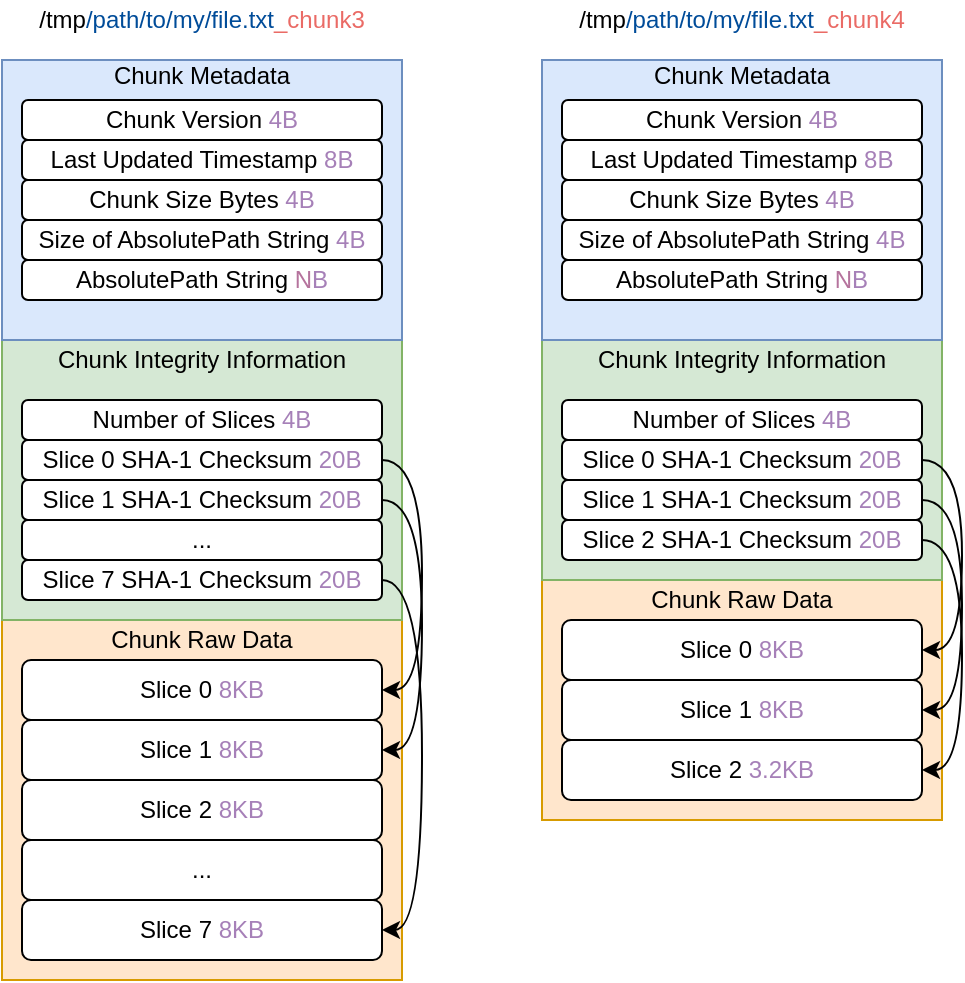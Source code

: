 <mxfile version="15.1.3" type="device"><diagram id="86tiMnSc3N-N9OOETL2_" name="Page-1"><mxGraphModel dx="1106" dy="747" grid="1" gridSize="10" guides="1" tooltips="1" connect="1" arrows="1" fold="1" page="1" pageScale="1" pageWidth="850" pageHeight="1100" math="0" shadow="0"><root><mxCell id="0"/><mxCell id="1" parent="0"/><mxCell id="TMh6_Q4h6xluNFHZRdpv-1" value="" style="rounded=0;whiteSpace=wrap;html=1;fillColor=#ffe6cc;strokeColor=#d79b00;" parent="1" vertex="1"><mxGeometry x="40" y="380" width="200" height="180" as="geometry"/></mxCell><mxCell id="TMh6_Q4h6xluNFHZRdpv-3" value="" style="rounded=0;whiteSpace=wrap;html=1;fillColor=#d5e8d4;strokeColor=#82b366;" parent="1" vertex="1"><mxGeometry x="40" y="240" width="200" height="140" as="geometry"/></mxCell><mxCell id="TMh6_Q4h6xluNFHZRdpv-4" value="" style="rounded=0;whiteSpace=wrap;html=1;fillColor=#dae8fc;strokeColor=#6c8ebf;" parent="1" vertex="1"><mxGeometry x="40" y="100" width="200" height="140" as="geometry"/></mxCell><mxCell id="TMh6_Q4h6xluNFHZRdpv-5" value="Chunk Raw Data" style="text;html=1;strokeColor=none;fillColor=none;align=center;verticalAlign=middle;whiteSpace=wrap;rounded=0;" parent="1" vertex="1"><mxGeometry x="40" y="380" width="200" height="20" as="geometry"/></mxCell><mxCell id="TMh6_Q4h6xluNFHZRdpv-6" value="Chunk Integrity Information" style="text;html=1;strokeColor=none;fillColor=none;align=center;verticalAlign=middle;whiteSpace=wrap;rounded=0;" parent="1" vertex="1"><mxGeometry x="40" y="240" width="200" height="20" as="geometry"/></mxCell><mxCell id="TMh6_Q4h6xluNFHZRdpv-7" value="Chunk Metadata" style="text;html=1;strokeColor=none;fillColor=none;align=center;verticalAlign=middle;whiteSpace=wrap;rounded=0;" parent="1" vertex="1"><mxGeometry x="40" y="100" width="200" height="15" as="geometry"/></mxCell><mxCell id="TMh6_Q4h6xluNFHZRdpv-9" value="Slice 0 &lt;font color=&quot;#a680b8&quot;&gt;8KB&lt;/font&gt;" style="rounded=1;whiteSpace=wrap;html=1;" parent="1" vertex="1"><mxGeometry x="50" y="400" width="180" height="30" as="geometry"/></mxCell><mxCell id="TMh6_Q4h6xluNFHZRdpv-10" value="Slice 1 &lt;font color=&quot;#a680b8&quot;&gt;8KB&lt;/font&gt;" style="rounded=1;whiteSpace=wrap;html=1;" parent="1" vertex="1"><mxGeometry x="50" y="430" width="180" height="30" as="geometry"/></mxCell><mxCell id="TMh6_Q4h6xluNFHZRdpv-11" value="Slice 2 &lt;font color=&quot;#a680b8&quot;&gt;8KB&lt;/font&gt;" style="rounded=1;whiteSpace=wrap;html=1;" parent="1" vertex="1"><mxGeometry x="50" y="460" width="180" height="30" as="geometry"/></mxCell><mxCell id="TMh6_Q4h6xluNFHZRdpv-12" value="Slice 7 &lt;font color=&quot;#a680b8&quot;&gt;8KB&lt;/font&gt;" style="rounded=1;whiteSpace=wrap;html=1;" parent="1" vertex="1"><mxGeometry x="50" y="520" width="180" height="30" as="geometry"/></mxCell><mxCell id="TMh6_Q4h6xluNFHZRdpv-13" value="..." style="rounded=1;whiteSpace=wrap;html=1;" parent="1" vertex="1"><mxGeometry x="50" y="490" width="180" height="30" as="geometry"/></mxCell><mxCell id="TMh6_Q4h6xluNFHZRdpv-20" style="edgeStyle=orthogonalEdgeStyle;rounded=0;orthogonalLoop=1;jettySize=auto;html=1;exitX=1;exitY=0.5;exitDx=0;exitDy=0;entryX=1;entryY=0.5;entryDx=0;entryDy=0;curved=1;" parent="1" source="TMh6_Q4h6xluNFHZRdpv-14" target="TMh6_Q4h6xluNFHZRdpv-9" edge="1"><mxGeometry relative="1" as="geometry"/></mxCell><mxCell id="TMh6_Q4h6xluNFHZRdpv-14" value="Slice 0 SHA-1 Checksum &lt;font color=&quot;#a680b8&quot;&gt;20B&lt;/font&gt;" style="rounded=1;whiteSpace=wrap;html=1;" parent="1" vertex="1"><mxGeometry x="50" y="290" width="180" height="20" as="geometry"/></mxCell><mxCell id="TMh6_Q4h6xluNFHZRdpv-21" style="edgeStyle=orthogonalEdgeStyle;curved=1;rounded=0;orthogonalLoop=1;jettySize=auto;html=1;exitX=1;exitY=0.5;exitDx=0;exitDy=0;entryX=1;entryY=0.5;entryDx=0;entryDy=0;" parent="1" source="TMh6_Q4h6xluNFHZRdpv-15" target="TMh6_Q4h6xluNFHZRdpv-10" edge="1"><mxGeometry relative="1" as="geometry"/></mxCell><mxCell id="TMh6_Q4h6xluNFHZRdpv-15" value="Slice 1 SHA-1 Checksum&amp;nbsp;&lt;span style=&quot;color: rgb(166 , 128 , 184)&quot;&gt;20B&lt;/span&gt;" style="rounded=1;whiteSpace=wrap;html=1;" parent="1" vertex="1"><mxGeometry x="50" y="310" width="180" height="20" as="geometry"/></mxCell><mxCell id="TMh6_Q4h6xluNFHZRdpv-22" style="edgeStyle=orthogonalEdgeStyle;curved=1;rounded=0;orthogonalLoop=1;jettySize=auto;html=1;exitX=1;exitY=0.5;exitDx=0;exitDy=0;entryX=1;entryY=0.5;entryDx=0;entryDy=0;" parent="1" source="TMh6_Q4h6xluNFHZRdpv-16" target="TMh6_Q4h6xluNFHZRdpv-12" edge="1"><mxGeometry relative="1" as="geometry"/></mxCell><mxCell id="TMh6_Q4h6xluNFHZRdpv-16" value="Slice 7 SHA-1 Checksum&amp;nbsp;&lt;span style=&quot;color: rgb(166 , 128 , 184)&quot;&gt;20B&lt;/span&gt;" style="rounded=1;whiteSpace=wrap;html=1;" parent="1" vertex="1"><mxGeometry x="50" y="350" width="180" height="20" as="geometry"/></mxCell><mxCell id="TMh6_Q4h6xluNFHZRdpv-17" value="..." style="rounded=1;whiteSpace=wrap;html=1;" parent="1" vertex="1"><mxGeometry x="50" y="330" width="180" height="20" as="geometry"/></mxCell><mxCell id="TMh6_Q4h6xluNFHZRdpv-18" value="Chunk Version&amp;nbsp;&lt;span style=&quot;color: rgb(166 , 128 , 184)&quot;&gt;4B&lt;/span&gt;" style="rounded=1;whiteSpace=wrap;html=1;" parent="1" vertex="1"><mxGeometry x="50" y="120" width="180" height="20" as="geometry"/></mxCell><mxCell id="TMh6_Q4h6xluNFHZRdpv-19" value="Last Updated Timestamp&amp;nbsp;&lt;span style=&quot;color: rgb(166 , 128 , 184)&quot;&gt;8B&lt;/span&gt;" style="rounded=1;whiteSpace=wrap;html=1;" parent="1" vertex="1"><mxGeometry x="50" y="140" width="180" height="20" as="geometry"/></mxCell><mxCell id="TMh6_Q4h6xluNFHZRdpv-23" value="/tmp&lt;font color=&quot;#004c99&quot;&gt;/path/to/my/file.txt&lt;/font&gt;&lt;font color=&quot;#ea6b66&quot;&gt;_chunk3&lt;/font&gt;" style="text;html=1;strokeColor=none;fillColor=none;align=center;verticalAlign=middle;whiteSpace=wrap;rounded=0;" parent="1" vertex="1"><mxGeometry x="40" y="70" width="200" height="20" as="geometry"/></mxCell><mxCell id="TMh6_Q4h6xluNFHZRdpv-45" value="Number of Slices&amp;nbsp;&lt;span style=&quot;color: rgb(166 , 128 , 184)&quot;&gt;4B&lt;/span&gt;" style="rounded=1;whiteSpace=wrap;html=1;" parent="1" vertex="1"><mxGeometry x="50" y="270" width="180" height="20" as="geometry"/></mxCell><mxCell id="TMh6_Q4h6xluNFHZRdpv-46" value="" style="rounded=0;whiteSpace=wrap;html=1;fillColor=#ffe6cc;strokeColor=#d79b00;" parent="1" vertex="1"><mxGeometry x="310" y="360" width="200" height="120" as="geometry"/></mxCell><mxCell id="TMh6_Q4h6xluNFHZRdpv-47" value="" style="rounded=0;whiteSpace=wrap;html=1;fillColor=#d5e8d4;strokeColor=#82b366;" parent="1" vertex="1"><mxGeometry x="310" y="240" width="200" height="120" as="geometry"/></mxCell><mxCell id="TMh6_Q4h6xluNFHZRdpv-48" value="" style="rounded=0;whiteSpace=wrap;html=1;fillColor=#dae8fc;strokeColor=#6c8ebf;" parent="1" vertex="1"><mxGeometry x="310" y="100" width="200" height="140" as="geometry"/></mxCell><mxCell id="TMh6_Q4h6xluNFHZRdpv-49" value="Chunk Raw Data" style="text;html=1;strokeColor=none;fillColor=none;align=center;verticalAlign=middle;whiteSpace=wrap;rounded=0;" parent="1" vertex="1"><mxGeometry x="310" y="360" width="200" height="20" as="geometry"/></mxCell><mxCell id="TMh6_Q4h6xluNFHZRdpv-50" value="Chunk Integrity Information" style="text;html=1;strokeColor=none;fillColor=none;align=center;verticalAlign=middle;whiteSpace=wrap;rounded=0;" parent="1" vertex="1"><mxGeometry x="310" y="240" width="200" height="20" as="geometry"/></mxCell><mxCell id="TMh6_Q4h6xluNFHZRdpv-51" value="Chunk Metadata" style="text;html=1;strokeColor=none;fillColor=none;align=center;verticalAlign=middle;whiteSpace=wrap;rounded=0;" parent="1" vertex="1"><mxGeometry x="310" y="100" width="200" height="15" as="geometry"/></mxCell><mxCell id="TMh6_Q4h6xluNFHZRdpv-52" value="Slice 0&amp;nbsp;&lt;span style=&quot;color: rgb(166 , 128 , 184)&quot;&gt;8KB&lt;/span&gt;" style="rounded=1;whiteSpace=wrap;html=1;" parent="1" vertex="1"><mxGeometry x="320" y="380" width="180" height="30" as="geometry"/></mxCell><mxCell id="TMh6_Q4h6xluNFHZRdpv-53" value="Slice 1&amp;nbsp;&lt;span style=&quot;color: rgb(166 , 128 , 184)&quot;&gt;8KB&lt;/span&gt;" style="rounded=1;whiteSpace=wrap;html=1;" parent="1" vertex="1"><mxGeometry x="320" y="410" width="180" height="30" as="geometry"/></mxCell><mxCell id="TMh6_Q4h6xluNFHZRdpv-54" value="Slice 2&amp;nbsp;&lt;span style=&quot;color: rgb(166 , 128 , 184)&quot;&gt;3.2KB&lt;/span&gt;" style="rounded=1;whiteSpace=wrap;html=1;" parent="1" vertex="1"><mxGeometry x="320" y="440" width="180" height="30" as="geometry"/></mxCell><mxCell id="TMh6_Q4h6xluNFHZRdpv-57" style="edgeStyle=orthogonalEdgeStyle;rounded=0;orthogonalLoop=1;jettySize=auto;html=1;exitX=1;exitY=0.5;exitDx=0;exitDy=0;entryX=1;entryY=0.5;entryDx=0;entryDy=0;curved=1;" parent="1" source="TMh6_Q4h6xluNFHZRdpv-58" target="TMh6_Q4h6xluNFHZRdpv-52" edge="1"><mxGeometry relative="1" as="geometry"/></mxCell><mxCell id="TMh6_Q4h6xluNFHZRdpv-58" value="Slice 0 SHA-1 Checksum&amp;nbsp;&lt;span style=&quot;color: rgb(166 , 128 , 184)&quot;&gt;20B&lt;/span&gt;" style="rounded=1;whiteSpace=wrap;html=1;" parent="1" vertex="1"><mxGeometry x="320" y="290" width="180" height="20" as="geometry"/></mxCell><mxCell id="TMh6_Q4h6xluNFHZRdpv-59" style="edgeStyle=orthogonalEdgeStyle;curved=1;rounded=0;orthogonalLoop=1;jettySize=auto;html=1;exitX=1;exitY=0.5;exitDx=0;exitDy=0;entryX=1;entryY=0.5;entryDx=0;entryDy=0;" parent="1" source="TMh6_Q4h6xluNFHZRdpv-60" target="TMh6_Q4h6xluNFHZRdpv-53" edge="1"><mxGeometry relative="1" as="geometry"/></mxCell><mxCell id="TMh6_Q4h6xluNFHZRdpv-60" value="Slice 1 SHA-1 Checksum&amp;nbsp;&lt;span style=&quot;color: rgb(166 , 128 , 184)&quot;&gt;20B&lt;/span&gt;" style="rounded=1;whiteSpace=wrap;html=1;" parent="1" vertex="1"><mxGeometry x="320" y="310" width="180" height="20" as="geometry"/></mxCell><mxCell id="TMh6_Q4h6xluNFHZRdpv-64" value="Chunk Version&amp;nbsp;&lt;span style=&quot;color: rgb(166 , 128 , 184)&quot;&gt;4B&lt;/span&gt;" style="rounded=1;whiteSpace=wrap;html=1;" parent="1" vertex="1"><mxGeometry x="320" y="120" width="180" height="20" as="geometry"/></mxCell><mxCell id="TMh6_Q4h6xluNFHZRdpv-65" value="Last Updated Timestamp&amp;nbsp;&lt;span style=&quot;color: rgb(166 , 128 , 184)&quot;&gt;8B&lt;/span&gt;" style="rounded=1;whiteSpace=wrap;html=1;" parent="1" vertex="1"><mxGeometry x="320" y="140" width="180" height="20" as="geometry"/></mxCell><mxCell id="TMh6_Q4h6xluNFHZRdpv-66" value="/tmp&lt;font color=&quot;#004c99&quot;&gt;/path/to/my/file.txt&lt;/font&gt;&lt;font color=&quot;#ea6b66&quot;&gt;_chunk4&lt;br&gt;&lt;/font&gt;" style="text;html=1;strokeColor=none;fillColor=none;align=center;verticalAlign=middle;whiteSpace=wrap;rounded=0;" parent="1" vertex="1"><mxGeometry x="310" y="70" width="200" height="20" as="geometry"/></mxCell><mxCell id="TMh6_Q4h6xluNFHZRdpv-67" value="Number of Slices&amp;nbsp;&lt;span style=&quot;color: rgb(166 , 128 , 184)&quot;&gt;4B&lt;/span&gt;" style="rounded=1;whiteSpace=wrap;html=1;" parent="1" vertex="1"><mxGeometry x="320" y="270" width="180" height="20" as="geometry"/></mxCell><mxCell id="TMh6_Q4h6xluNFHZRdpv-69" style="edgeStyle=orthogonalEdgeStyle;curved=1;rounded=0;orthogonalLoop=1;jettySize=auto;html=1;exitX=1;exitY=0.5;exitDx=0;exitDy=0;entryX=1;entryY=0.5;entryDx=0;entryDy=0;" parent="1" source="TMh6_Q4h6xluNFHZRdpv-68" target="TMh6_Q4h6xluNFHZRdpv-54" edge="1"><mxGeometry relative="1" as="geometry"/></mxCell><mxCell id="TMh6_Q4h6xluNFHZRdpv-68" value="Slice 2 SHA-1 Checksum&amp;nbsp;&lt;span style=&quot;color: rgb(166 , 128 , 184)&quot;&gt;20B&lt;/span&gt;" style="rounded=1;whiteSpace=wrap;html=1;" parent="1" vertex="1"><mxGeometry x="320" y="330" width="180" height="20" as="geometry"/></mxCell><mxCell id="jGA_5aFttWMe6idj4yQH-2" value="Chunk Size Bytes &lt;font color=&quot;#a680b8&quot;&gt;4B&lt;/font&gt;" style="rounded=1;whiteSpace=wrap;html=1;" parent="1" vertex="1"><mxGeometry x="50" y="160" width="180" height="20" as="geometry"/></mxCell><mxCell id="jGA_5aFttWMe6idj4yQH-4" value="Chunk Size Bytes &lt;font color=&quot;#a680b8&quot;&gt;4B&lt;/font&gt;" style="rounded=1;whiteSpace=wrap;html=1;" parent="1" vertex="1"><mxGeometry x="320" y="160" width="180" height="20" as="geometry"/></mxCell><mxCell id="kre-rhAkpmgNThpZG9IT-1" value="Size of AbsolutePath String&amp;nbsp;&lt;font color=&quot;#a680b8&quot;&gt;4B&lt;/font&gt;" style="rounded=1;whiteSpace=wrap;html=1;" vertex="1" parent="1"><mxGeometry x="50" y="180" width="180" height="20" as="geometry"/></mxCell><mxCell id="kre-rhAkpmgNThpZG9IT-2" value="AbsolutePath String &lt;font color=&quot;#b5739d&quot;&gt;N&lt;/font&gt;&lt;font color=&quot;#a680b8&quot;&gt;B&lt;/font&gt;" style="rounded=1;whiteSpace=wrap;html=1;" vertex="1" parent="1"><mxGeometry x="50" y="200" width="180" height="20" as="geometry"/></mxCell><mxCell id="kre-rhAkpmgNThpZG9IT-3" value="Size of AbsolutePath String&amp;nbsp;&lt;font color=&quot;#a680b8&quot;&gt;4B&lt;/font&gt;" style="rounded=1;whiteSpace=wrap;html=1;" vertex="1" parent="1"><mxGeometry x="320" y="180" width="180" height="20" as="geometry"/></mxCell><mxCell id="kre-rhAkpmgNThpZG9IT-4" value="AbsolutePath String &lt;font color=&quot;#b5739d&quot;&gt;N&lt;/font&gt;&lt;font color=&quot;#a680b8&quot;&gt;B&lt;/font&gt;" style="rounded=1;whiteSpace=wrap;html=1;" vertex="1" parent="1"><mxGeometry x="320" y="200" width="180" height="20" as="geometry"/></mxCell></root></mxGraphModel></diagram></mxfile>